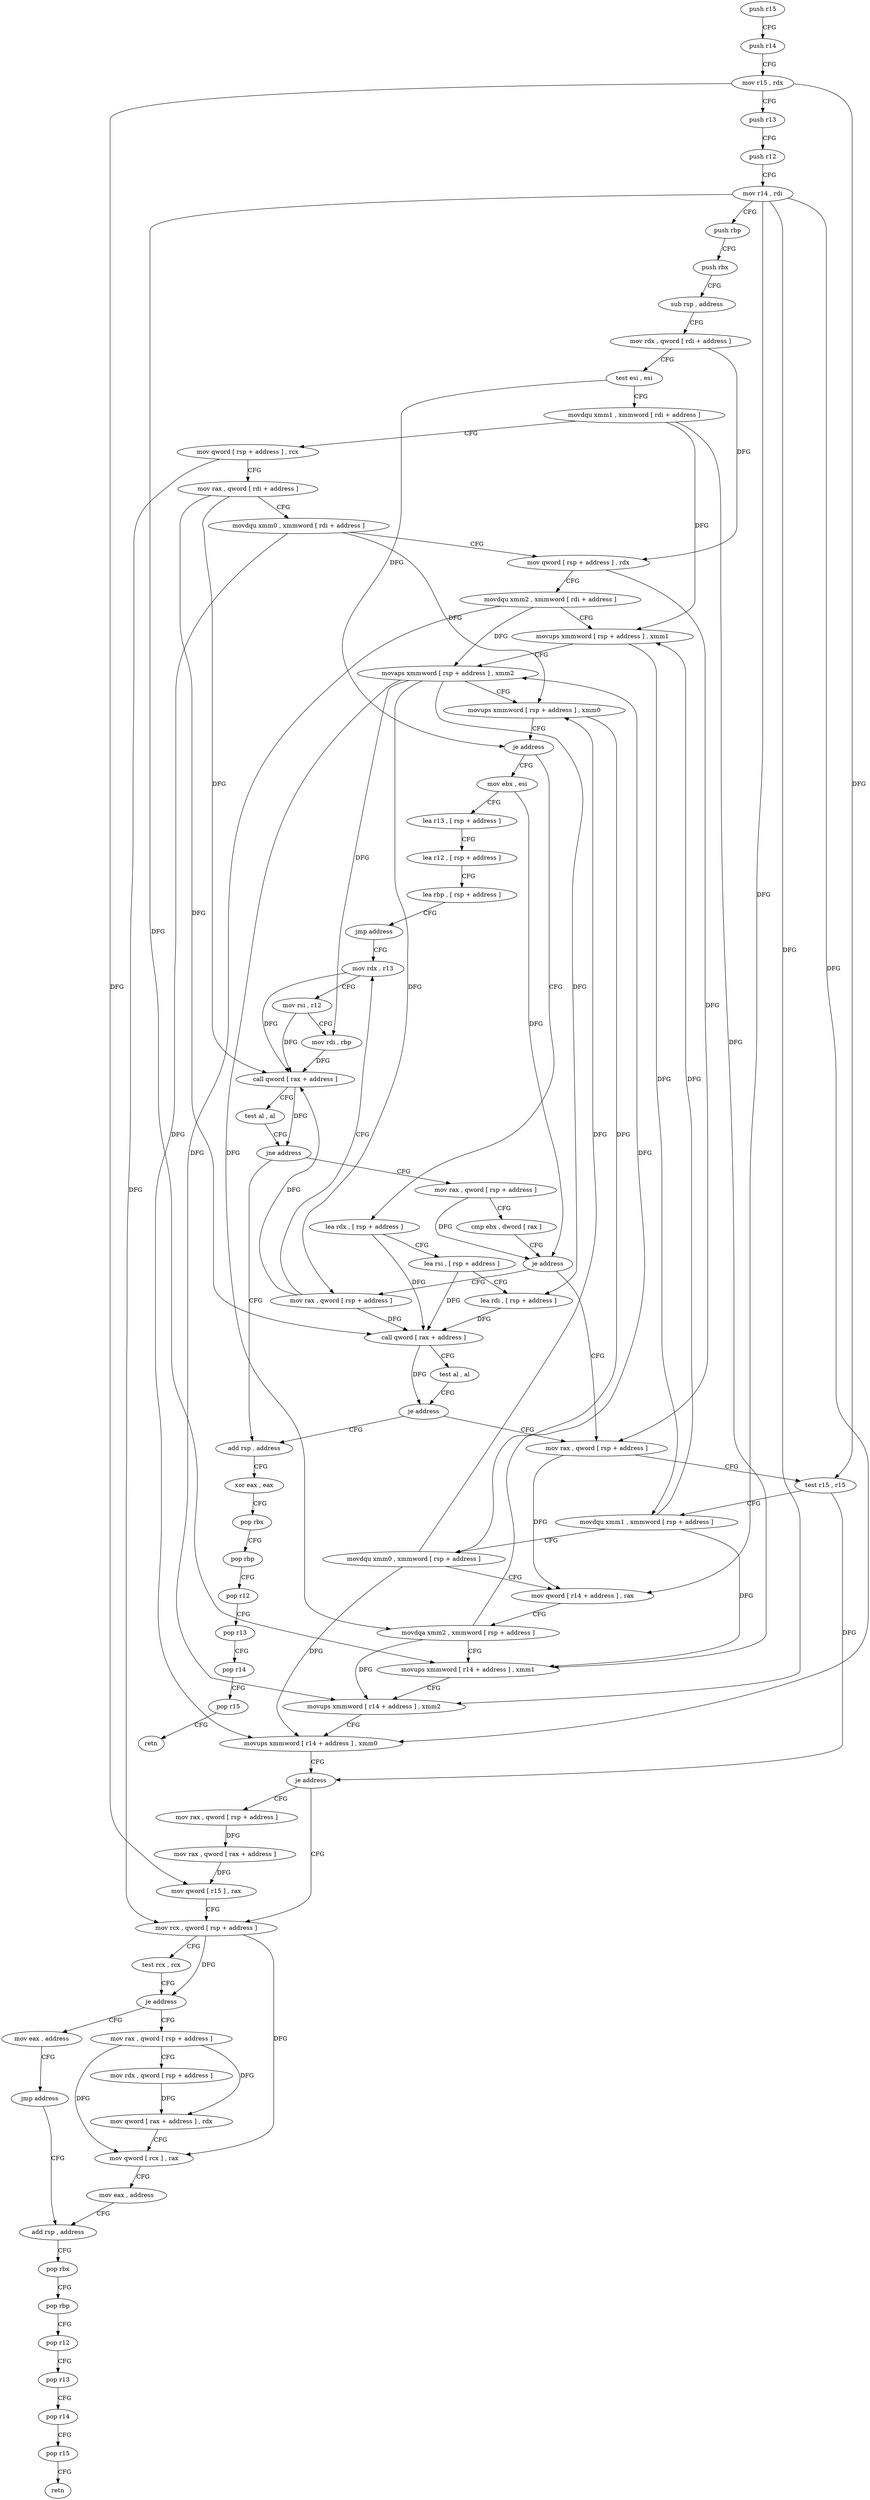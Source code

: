 digraph "func" {
"79376" [label = "push r15" ]
"79378" [label = "push r14" ]
"79380" [label = "mov r15 , rdx" ]
"79383" [label = "push r13" ]
"79385" [label = "push r12" ]
"79387" [label = "mov r14 , rdi" ]
"79390" [label = "push rbp" ]
"79391" [label = "push rbx" ]
"79392" [label = "sub rsp , address" ]
"79396" [label = "mov rdx , qword [ rdi + address ]" ]
"79400" [label = "test esi , esi" ]
"79402" [label = "movdqu xmm1 , xmmword [ rdi + address ]" ]
"79407" [label = "mov qword [ rsp + address ] , rcx" ]
"79412" [label = "mov rax , qword [ rdi + address ]" ]
"79416" [label = "movdqu xmm0 , xmmword [ rdi + address ]" ]
"79421" [label = "mov qword [ rsp + address ] , rdx" ]
"79426" [label = "movdqu xmm2 , xmmword [ rdi + address ]" ]
"79431" [label = "movups xmmword [ rsp + address ] , xmm1" ]
"79436" [label = "movaps xmmword [ rsp + address ] , xmm2" ]
"79441" [label = "movups xmmword [ rsp + address ] , xmm0" ]
"79446" [label = "je address" ]
"79522" [label = "lea rdx , [ rsp + address ]" ]
"79448" [label = "mov ebx , esi" ]
"79527" [label = "lea rsi , [ rsp + address ]" ]
"79532" [label = "lea rdi , [ rsp + address ]" ]
"79537" [label = "call qword [ rax + address ]" ]
"79543" [label = "test al , al" ]
"79545" [label = "je address" ]
"79505" [label = "add rsp , address" ]
"79547" [label = "mov rax , qword [ rsp + address ]" ]
"79450" [label = "lea r13 , [ rsp + address ]" ]
"79455" [label = "lea r12 , [ rsp + address ]" ]
"79460" [label = "lea rbp , [ rsp + address ]" ]
"79465" [label = "jmp address" ]
"79486" [label = "mov rdx , r13" ]
"79509" [label = "xor eax , eax" ]
"79511" [label = "pop rbx" ]
"79512" [label = "pop rbp" ]
"79513" [label = "pop r12" ]
"79515" [label = "pop r13" ]
"79517" [label = "pop r14" ]
"79519" [label = "pop r15" ]
"79521" [label = "retn" ]
"79552" [label = "test r15 , r15" ]
"79555" [label = "movdqu xmm1 , xmmword [ rsp + address ]" ]
"79561" [label = "movdqu xmm0 , xmmword [ rsp + address ]" ]
"79567" [label = "mov qword [ r14 + address ] , rax" ]
"79571" [label = "movdqa xmm2 , xmmword [ rsp + address ]" ]
"79577" [label = "movups xmmword [ r14 + address ] , xmm1" ]
"79582" [label = "movups xmmword [ r14 + address ] , xmm2" ]
"79587" [label = "movups xmmword [ r14 + address ] , xmm0" ]
"79592" [label = "je address" ]
"79606" [label = "mov rcx , qword [ rsp + address ]" ]
"79594" [label = "mov rax , qword [ rsp + address ]" ]
"79489" [label = "mov rsi , r12" ]
"79492" [label = "mov rdi , rbp" ]
"79495" [label = "call qword [ rax + address ]" ]
"79501" [label = "test al , al" ]
"79503" [label = "jne address" ]
"79472" [label = "mov rax , qword [ rsp + address ]" ]
"79611" [label = "test rcx , rcx" ]
"79614" [label = "je address" ]
"79653" [label = "mov eax , address" ]
"79616" [label = "mov rax , qword [ rsp + address ]" ]
"79599" [label = "mov rax , qword [ rax + address ]" ]
"79603" [label = "mov qword [ r15 ] , rax" ]
"79477" [label = "cmp ebx , dword [ rax ]" ]
"79479" [label = "je address" ]
"79481" [label = "mov rax , qword [ rsp + address ]" ]
"79658" [label = "jmp address" ]
"79638" [label = "add rsp , address" ]
"79621" [label = "mov rdx , qword [ rsp + address ]" ]
"79626" [label = "mov qword [ rax + address ] , rdx" ]
"79630" [label = "mov qword [ rcx ] , rax" ]
"79633" [label = "mov eax , address" ]
"79642" [label = "pop rbx" ]
"79643" [label = "pop rbp" ]
"79644" [label = "pop r12" ]
"79646" [label = "pop r13" ]
"79648" [label = "pop r14" ]
"79650" [label = "pop r15" ]
"79652" [label = "retn" ]
"79376" -> "79378" [ label = "CFG" ]
"79378" -> "79380" [ label = "CFG" ]
"79380" -> "79383" [ label = "CFG" ]
"79380" -> "79552" [ label = "DFG" ]
"79380" -> "79603" [ label = "DFG" ]
"79383" -> "79385" [ label = "CFG" ]
"79385" -> "79387" [ label = "CFG" ]
"79387" -> "79390" [ label = "CFG" ]
"79387" -> "79567" [ label = "DFG" ]
"79387" -> "79577" [ label = "DFG" ]
"79387" -> "79582" [ label = "DFG" ]
"79387" -> "79587" [ label = "DFG" ]
"79390" -> "79391" [ label = "CFG" ]
"79391" -> "79392" [ label = "CFG" ]
"79392" -> "79396" [ label = "CFG" ]
"79396" -> "79400" [ label = "CFG" ]
"79396" -> "79421" [ label = "DFG" ]
"79400" -> "79402" [ label = "CFG" ]
"79400" -> "79446" [ label = "DFG" ]
"79402" -> "79407" [ label = "CFG" ]
"79402" -> "79431" [ label = "DFG" ]
"79402" -> "79577" [ label = "DFG" ]
"79407" -> "79412" [ label = "CFG" ]
"79407" -> "79606" [ label = "DFG" ]
"79412" -> "79416" [ label = "CFG" ]
"79412" -> "79537" [ label = "DFG" ]
"79412" -> "79495" [ label = "DFG" ]
"79416" -> "79421" [ label = "CFG" ]
"79416" -> "79441" [ label = "DFG" ]
"79416" -> "79587" [ label = "DFG" ]
"79421" -> "79426" [ label = "CFG" ]
"79421" -> "79547" [ label = "DFG" ]
"79426" -> "79431" [ label = "CFG" ]
"79426" -> "79436" [ label = "DFG" ]
"79426" -> "79582" [ label = "DFG" ]
"79431" -> "79436" [ label = "CFG" ]
"79431" -> "79555" [ label = "DFG" ]
"79436" -> "79441" [ label = "CFG" ]
"79436" -> "79571" [ label = "DFG" ]
"79436" -> "79481" [ label = "DFG" ]
"79436" -> "79532" [ label = "DFG" ]
"79436" -> "79492" [ label = "DFG" ]
"79441" -> "79446" [ label = "CFG" ]
"79441" -> "79561" [ label = "DFG" ]
"79446" -> "79522" [ label = "CFG" ]
"79446" -> "79448" [ label = "CFG" ]
"79522" -> "79527" [ label = "CFG" ]
"79522" -> "79537" [ label = "DFG" ]
"79448" -> "79450" [ label = "CFG" ]
"79448" -> "79479" [ label = "DFG" ]
"79527" -> "79532" [ label = "CFG" ]
"79527" -> "79537" [ label = "DFG" ]
"79532" -> "79537" [ label = "DFG" ]
"79537" -> "79543" [ label = "CFG" ]
"79537" -> "79545" [ label = "DFG" ]
"79543" -> "79545" [ label = "CFG" ]
"79545" -> "79505" [ label = "CFG" ]
"79545" -> "79547" [ label = "CFG" ]
"79505" -> "79509" [ label = "CFG" ]
"79547" -> "79552" [ label = "CFG" ]
"79547" -> "79567" [ label = "DFG" ]
"79450" -> "79455" [ label = "CFG" ]
"79455" -> "79460" [ label = "CFG" ]
"79460" -> "79465" [ label = "CFG" ]
"79465" -> "79486" [ label = "CFG" ]
"79486" -> "79489" [ label = "CFG" ]
"79486" -> "79495" [ label = "DFG" ]
"79509" -> "79511" [ label = "CFG" ]
"79511" -> "79512" [ label = "CFG" ]
"79512" -> "79513" [ label = "CFG" ]
"79513" -> "79515" [ label = "CFG" ]
"79515" -> "79517" [ label = "CFG" ]
"79517" -> "79519" [ label = "CFG" ]
"79519" -> "79521" [ label = "CFG" ]
"79552" -> "79555" [ label = "CFG" ]
"79552" -> "79592" [ label = "DFG" ]
"79555" -> "79561" [ label = "CFG" ]
"79555" -> "79431" [ label = "DFG" ]
"79555" -> "79577" [ label = "DFG" ]
"79561" -> "79567" [ label = "CFG" ]
"79561" -> "79441" [ label = "DFG" ]
"79561" -> "79587" [ label = "DFG" ]
"79567" -> "79571" [ label = "CFG" ]
"79571" -> "79577" [ label = "CFG" ]
"79571" -> "79436" [ label = "DFG" ]
"79571" -> "79582" [ label = "DFG" ]
"79577" -> "79582" [ label = "CFG" ]
"79582" -> "79587" [ label = "CFG" ]
"79587" -> "79592" [ label = "CFG" ]
"79592" -> "79606" [ label = "CFG" ]
"79592" -> "79594" [ label = "CFG" ]
"79606" -> "79611" [ label = "CFG" ]
"79606" -> "79614" [ label = "DFG" ]
"79606" -> "79630" [ label = "DFG" ]
"79594" -> "79599" [ label = "DFG" ]
"79489" -> "79492" [ label = "CFG" ]
"79489" -> "79495" [ label = "DFG" ]
"79492" -> "79495" [ label = "DFG" ]
"79495" -> "79501" [ label = "CFG" ]
"79495" -> "79503" [ label = "DFG" ]
"79501" -> "79503" [ label = "CFG" ]
"79503" -> "79472" [ label = "CFG" ]
"79503" -> "79505" [ label = "CFG" ]
"79472" -> "79477" [ label = "CFG" ]
"79472" -> "79479" [ label = "DFG" ]
"79611" -> "79614" [ label = "CFG" ]
"79614" -> "79653" [ label = "CFG" ]
"79614" -> "79616" [ label = "CFG" ]
"79653" -> "79658" [ label = "CFG" ]
"79616" -> "79621" [ label = "CFG" ]
"79616" -> "79626" [ label = "DFG" ]
"79616" -> "79630" [ label = "DFG" ]
"79599" -> "79603" [ label = "DFG" ]
"79603" -> "79606" [ label = "CFG" ]
"79477" -> "79479" [ label = "CFG" ]
"79479" -> "79547" [ label = "CFG" ]
"79479" -> "79481" [ label = "CFG" ]
"79481" -> "79486" [ label = "CFG" ]
"79481" -> "79537" [ label = "DFG" ]
"79481" -> "79495" [ label = "DFG" ]
"79658" -> "79638" [ label = "CFG" ]
"79638" -> "79642" [ label = "CFG" ]
"79621" -> "79626" [ label = "DFG" ]
"79626" -> "79630" [ label = "CFG" ]
"79630" -> "79633" [ label = "CFG" ]
"79633" -> "79638" [ label = "CFG" ]
"79642" -> "79643" [ label = "CFG" ]
"79643" -> "79644" [ label = "CFG" ]
"79644" -> "79646" [ label = "CFG" ]
"79646" -> "79648" [ label = "CFG" ]
"79648" -> "79650" [ label = "CFG" ]
"79650" -> "79652" [ label = "CFG" ]
}
